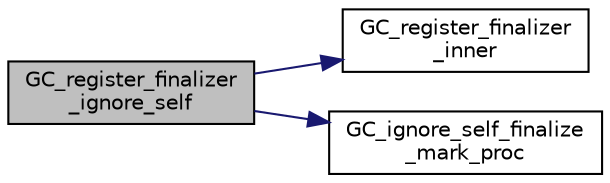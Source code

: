 digraph "GC_register_finalizer_ignore_self"
{
  edge [fontname="Helvetica",fontsize="10",labelfontname="Helvetica",labelfontsize="10"];
  node [fontname="Helvetica",fontsize="10",shape=record];
  rankdir="LR";
  Node3178 [label="GC_register_finalizer\l_ignore_self",height=0.2,width=0.4,color="black", fillcolor="grey75", style="filled", fontcolor="black"];
  Node3178 -> Node3179 [color="midnightblue",fontsize="10",style="solid",fontname="Helvetica"];
  Node3179 [label="GC_register_finalizer\l_inner",height=0.2,width=0.4,color="black", fillcolor="white", style="filled",URL="$d3/d1e/finalize_8c.html#ab55c7b28e0047a802bf670c3240af122"];
  Node3178 -> Node3180 [color="midnightblue",fontsize="10",style="solid",fontname="Helvetica"];
  Node3180 [label="GC_ignore_self_finalize\l_mark_proc",height=0.2,width=0.4,color="black", fillcolor="white", style="filled",URL="$d3/d1e/finalize_8c.html#a994744afd8aa6a32145f61e8d76e6a36"];
}
